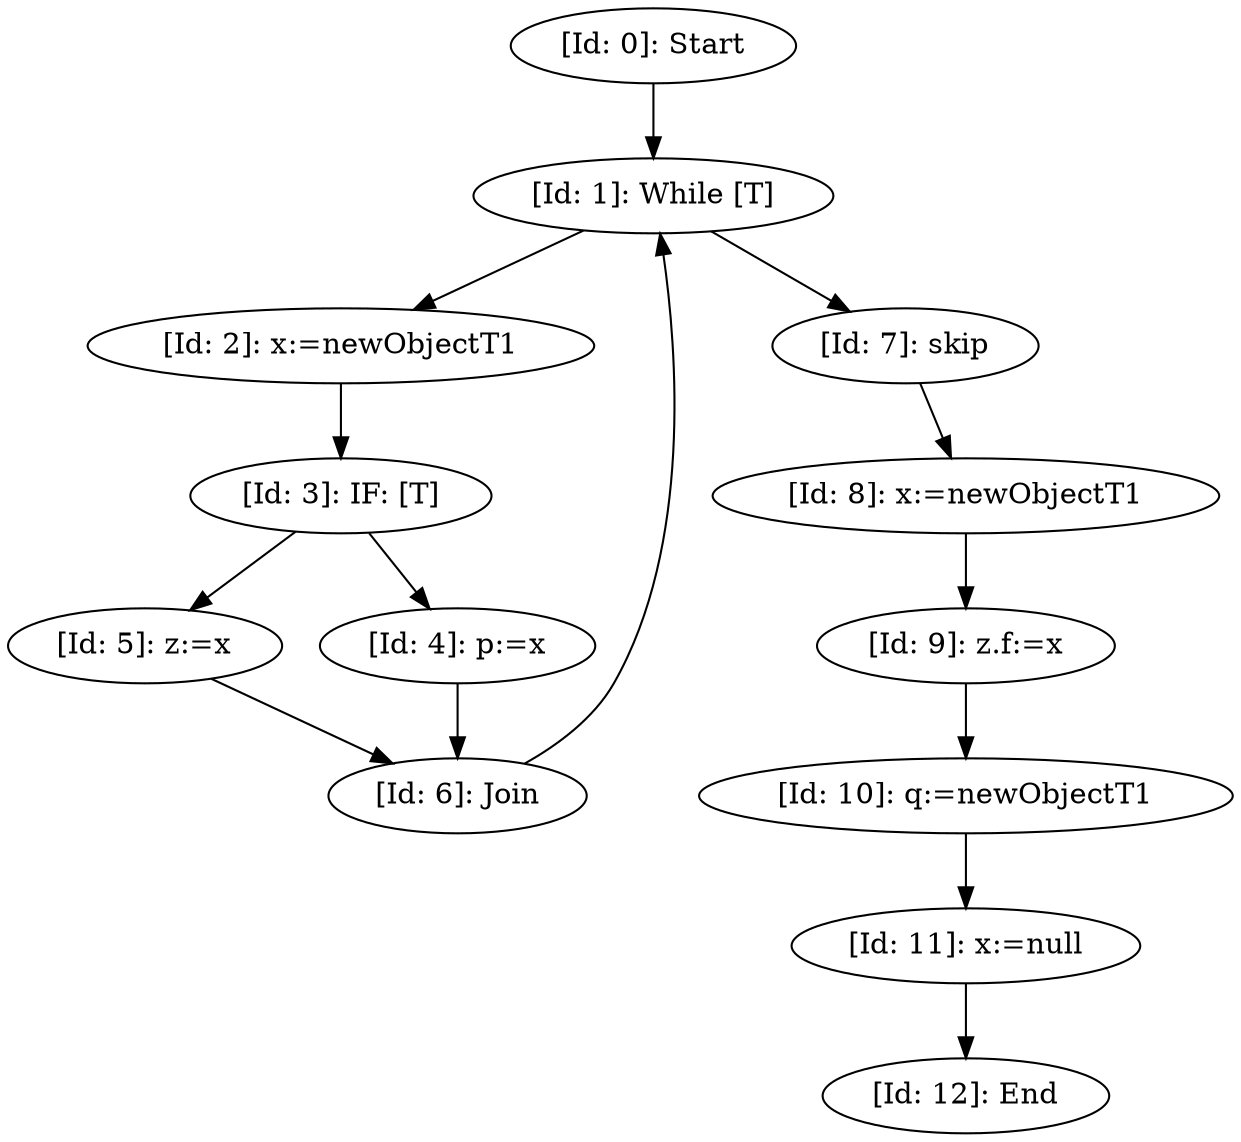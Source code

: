 strict digraph "" {
	"[Id: 0]: Start" -> "[Id: 1]: While [T]";
	"[Id: 1]: While [T]" -> "[Id: 2]: x:=newObjectT1";
	"[Id: 1]: While [T]" -> "[Id: 7]: skip";
	"[Id: 2]: x:=newObjectT1" -> "[Id: 3]: IF: [T]";
	"[Id: 3]: IF: [T]" -> "[Id: 4]: p:=x";
	"[Id: 3]: IF: [T]" -> "[Id: 5]: z:=x";
	"[Id: 4]: p:=x" -> "[Id: 6]: Join";
	"[Id: 6]: Join" -> "[Id: 1]: While [T]";
	"[Id: 5]: z:=x" -> "[Id: 6]: Join";
	"[Id: 7]: skip" -> "[Id: 8]: x:=newObjectT1";
	"[Id: 8]: x:=newObjectT1" -> "[Id: 9]: z.f:=x";
	"[Id: 9]: z.f:=x" -> "[Id: 10]: q:=newObjectT1";
	"[Id: 10]: q:=newObjectT1" -> "[Id: 11]: x:=null";
	"[Id: 11]: x:=null" -> "[Id: 12]: End";
}
